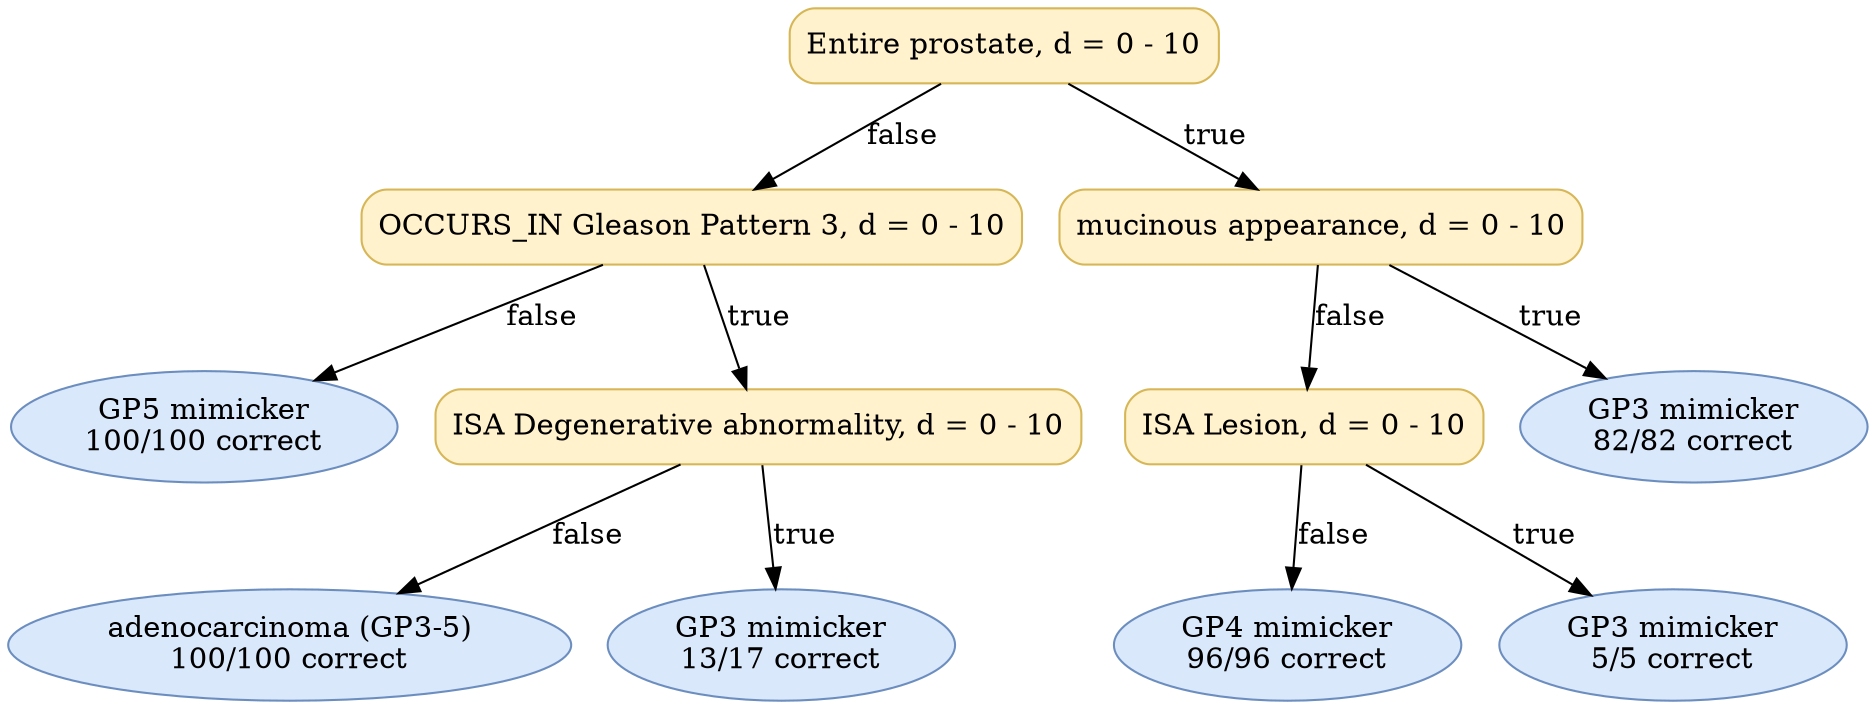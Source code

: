digraph "DT" {
fontname="Times-Roman";
label="";
node [fontname="Times-Roman"];
Node1 [color="#D6B656", fillcolor="#FFF2CC", label="Entire prostate, d = 0 - 10", shape="box", style="rounded,filled"];
Node2 [color="#D6B656", fillcolor="#FFF2CC", label="OCCURS_IN Gleason Pattern 3, d = 0 - 10", shape="box", style="rounded,filled"];
Node3 [color="#6C8EBF", fillcolor="#DAE8FC", label=<GP5 mimicker<br/>100/100 correct>, shape="ellipse", style="rounded,filled"];
Node4 [color="#D6B656", fillcolor="#FFF2CC", label="ISA Degenerative abnormality, d = 0 - 10", shape="box", style="rounded,filled"];
Node5 [color="#6C8EBF", fillcolor="#DAE8FC", label=<adenocarcinoma (GP3-5)<br/>100/100 correct>, shape="ellipse", style="rounded,filled"];
Node6 [color="#6C8EBF", fillcolor="#DAE8FC", label=<GP3 mimicker<br/>13/17 correct>, shape="ellipse", style="rounded,filled"];
Node7 [color="#D6B656", fillcolor="#FFF2CC", label="mucinous appearance, d = 0 - 10", shape="box", style="rounded,filled"];
Node8 [color="#D6B656", fillcolor="#FFF2CC", label="ISA Lesion, d = 0 - 10", shape="box", style="rounded,filled"];
Node9 [color="#6C8EBF", fillcolor="#DAE8FC", label=<GP4 mimicker<br/>96/96 correct>, shape="ellipse", style="rounded,filled"];
Node10 [color="#6C8EBF", fillcolor="#DAE8FC", label=<GP3 mimicker<br/>5/5 correct>, shape="ellipse", style="rounded,filled"];
Node11 [color="#6C8EBF", fillcolor="#DAE8FC", label=<GP3 mimicker<br/>82/82 correct>, shape="ellipse", style="rounded,filled"];
Node1 -> Node2  [key=0, label="false"];
Node1 -> Node7  [key=0, label="true"];
Node2 -> Node3  [key=0, label="false"];
Node2 -> Node4  [key=0, label="true"];
Node4 -> Node5  [key=0, label="false"];
Node4 -> Node6  [key=0, label="true"];
Node7 -> Node8  [key=0, label="false"];
Node7 -> Node11  [key=0, label="true"];
Node8 -> Node9  [key=0, label="false"];
Node8 -> Node10  [key=0, label="true"];
}
